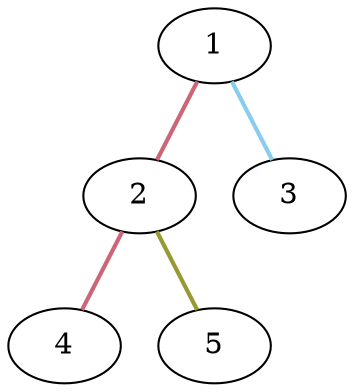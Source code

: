 graph {
	graph [rankdir=BT]
	1
	2
	2 -- 1 [color="#CC6677" style=bold]
	3
	3 -- 1 [color="#88CCEE" style=bold]
	4
	4 -- 2 [color="#CC6677" style=bold]
	5
	5 -- 2 [color="#999933" style=bold]
}